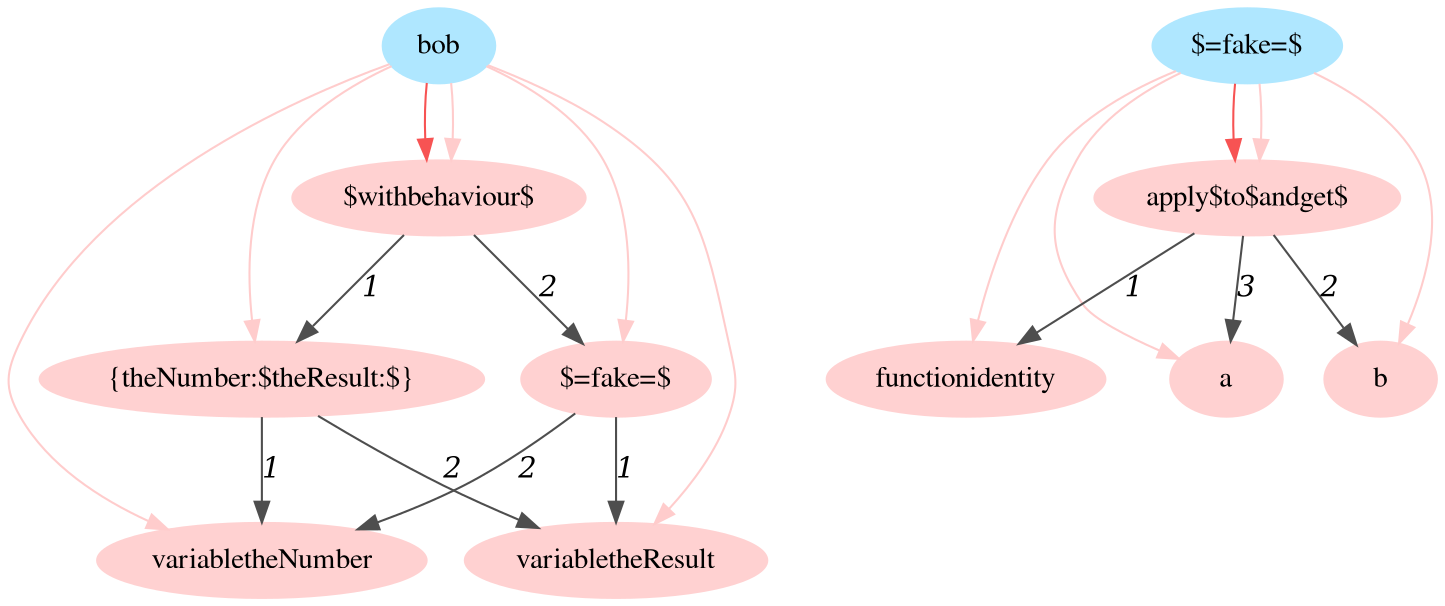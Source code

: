 digraph g{node_2112 [shape=ellipse, style=filled, color="#afe7ff", fontname="Times", label="bob" ]
node_2113 [shape=ellipse, style=filled, color="#afe7ff", fontname="Times", label="$=fake=$" ]
node_2152 [shape=ellipse, style=filled, color="#ffd1d1", fontname="Times", label="functionidentity" ]
node_2155 [shape=ellipse, style=filled, color="#ffd1d1", fontname="Times", label="b" ]
node_2158 [shape=ellipse, style=filled, color="#ffd1d1", fontname="Times", label="a" ]
node_2161 [shape=ellipse, style=filled, color="#ffd1d1", fontname="Times", label="apply$to$andget$" ]
node_2167 [shape=ellipse, style=filled, color="#ffd1d1", fontname="Times", label="variabletheNumber" ]
node_2171 [shape=ellipse, style=filled, color="#ffd1d1", fontname="Times", label="variabletheResult" ]
node_2175 [shape=ellipse, style=filled, color="#ffd1d1", fontname="Times", label="{theNumber:$theResult:$}" ]
node_2180 [shape=ellipse, style=filled, color="#ffd1d1", fontname="Times", label="$=fake=$" ]
node_2185 [shape=ellipse, style=filled, color="#ffd1d1", fontname="Times", label="$withbehaviour$" ]
node_2161 -> node_2152 [dir=forward, arrowHead=normal, fontname="Times-Italic", arrowsize=1, color="#4e4e4e", label="1" ]
node_2161 -> node_2155 [dir=forward, arrowHead=normal, fontname="Times-Italic", arrowsize=1, color="#4e4e4e", label="2" ]
node_2161 -> node_2158 [dir=forward, arrowHead=normal, fontname="Times-Italic", arrowsize=1, color="#4e4e4e", label="3" ]
node_2175 -> node_2167 [dir=forward, arrowHead=normal, fontname="Times-Italic", arrowsize=1, color="#4e4e4e", label="1" ]
node_2175 -> node_2171 [dir=forward, arrowHead=normal, fontname="Times-Italic", arrowsize=1, color="#4e4e4e", label="2" ]
node_2180 -> node_2167 [dir=forward, arrowHead=normal, fontname="Times-Italic", arrowsize=1, color="#4e4e4e", label="2" ]
node_2180 -> node_2171 [dir=forward, arrowHead=normal, fontname="Times-Italic", arrowsize=1, color="#4e4e4e", label="1" ]
node_2185 -> node_2175 [dir=forward, arrowHead=normal, fontname="Times-Italic", arrowsize=1, color="#4e4e4e", label="1" ]
node_2185 -> node_2180 [dir=forward, arrowHead=normal, fontname="Times-Italic", arrowsize=1, color="#4e4e4e", label="2" ]
node_2113 -> node_2161 [dir=forward, arrowHead=normal, fontname="Times-Italic", arrowsize=1, color="#f75353", label="" ]
node_2112 -> node_2185 [dir=forward, arrowHead=normal, fontname="Times-Italic", arrowsize=1, color="#f75353", label="" ]
node_2113 -> node_2152 [dir=forward, arrowHead=normal, fontname="Times-Italic", arrowsize=1, color="#ffcccc", label="" ]
node_2113 -> node_2155 [dir=forward, arrowHead=normal, fontname="Times-Italic", arrowsize=1, color="#ffcccc", label="" ]
node_2113 -> node_2158 [dir=forward, arrowHead=normal, fontname="Times-Italic", arrowsize=1, color="#ffcccc", label="" ]
node_2113 -> node_2161 [dir=forward, arrowHead=normal, fontname="Times-Italic", arrowsize=1, color="#ffcccc", label="" ]
node_2112 -> node_2167 [dir=forward, arrowHead=normal, fontname="Times-Italic", arrowsize=1, color="#ffcccc", label="" ]
node_2112 -> node_2171 [dir=forward, arrowHead=normal, fontname="Times-Italic", arrowsize=1, color="#ffcccc", label="" ]
node_2112 -> node_2175 [dir=forward, arrowHead=normal, fontname="Times-Italic", arrowsize=1, color="#ffcccc", label="" ]
node_2112 -> node_2180 [dir=forward, arrowHead=normal, fontname="Times-Italic", arrowsize=1, color="#ffcccc", label="" ]
node_2112 -> node_2185 [dir=forward, arrowHead=normal, fontname="Times-Italic", arrowsize=1, color="#ffcccc", label="" ]
}